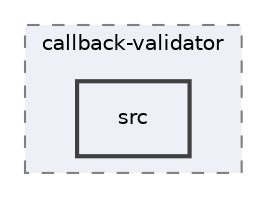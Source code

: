 digraph "src"
{
 // INTERACTIVE_SVG=YES
 // LATEX_PDF_SIZE
  edge [fontname="Helvetica",fontsize="10",labelfontname="Helvetica",labelfontsize="10"];
  node [fontname="Helvetica",fontsize="10",shape=record];
  compound=true
  subgraph clusterdir_4d4b67f10f5c573de213794e1c34a860 {
    graph [ bgcolor="#edf0f7", pencolor="grey50", style="filled,dashed,", label="callback-validator", fontname="Helvetica", fontsize="10", URL="dir_4d4b67f10f5c573de213794e1c34a860.html"]
  dir_b14c5ce781df094de5a830ffe2c7045c [shape=box, label="src", style="filled,bold,", fillcolor="#edf0f7", color="grey25", URL="dir_b14c5ce781df094de5a830ffe2c7045c.html"];
  }
}
